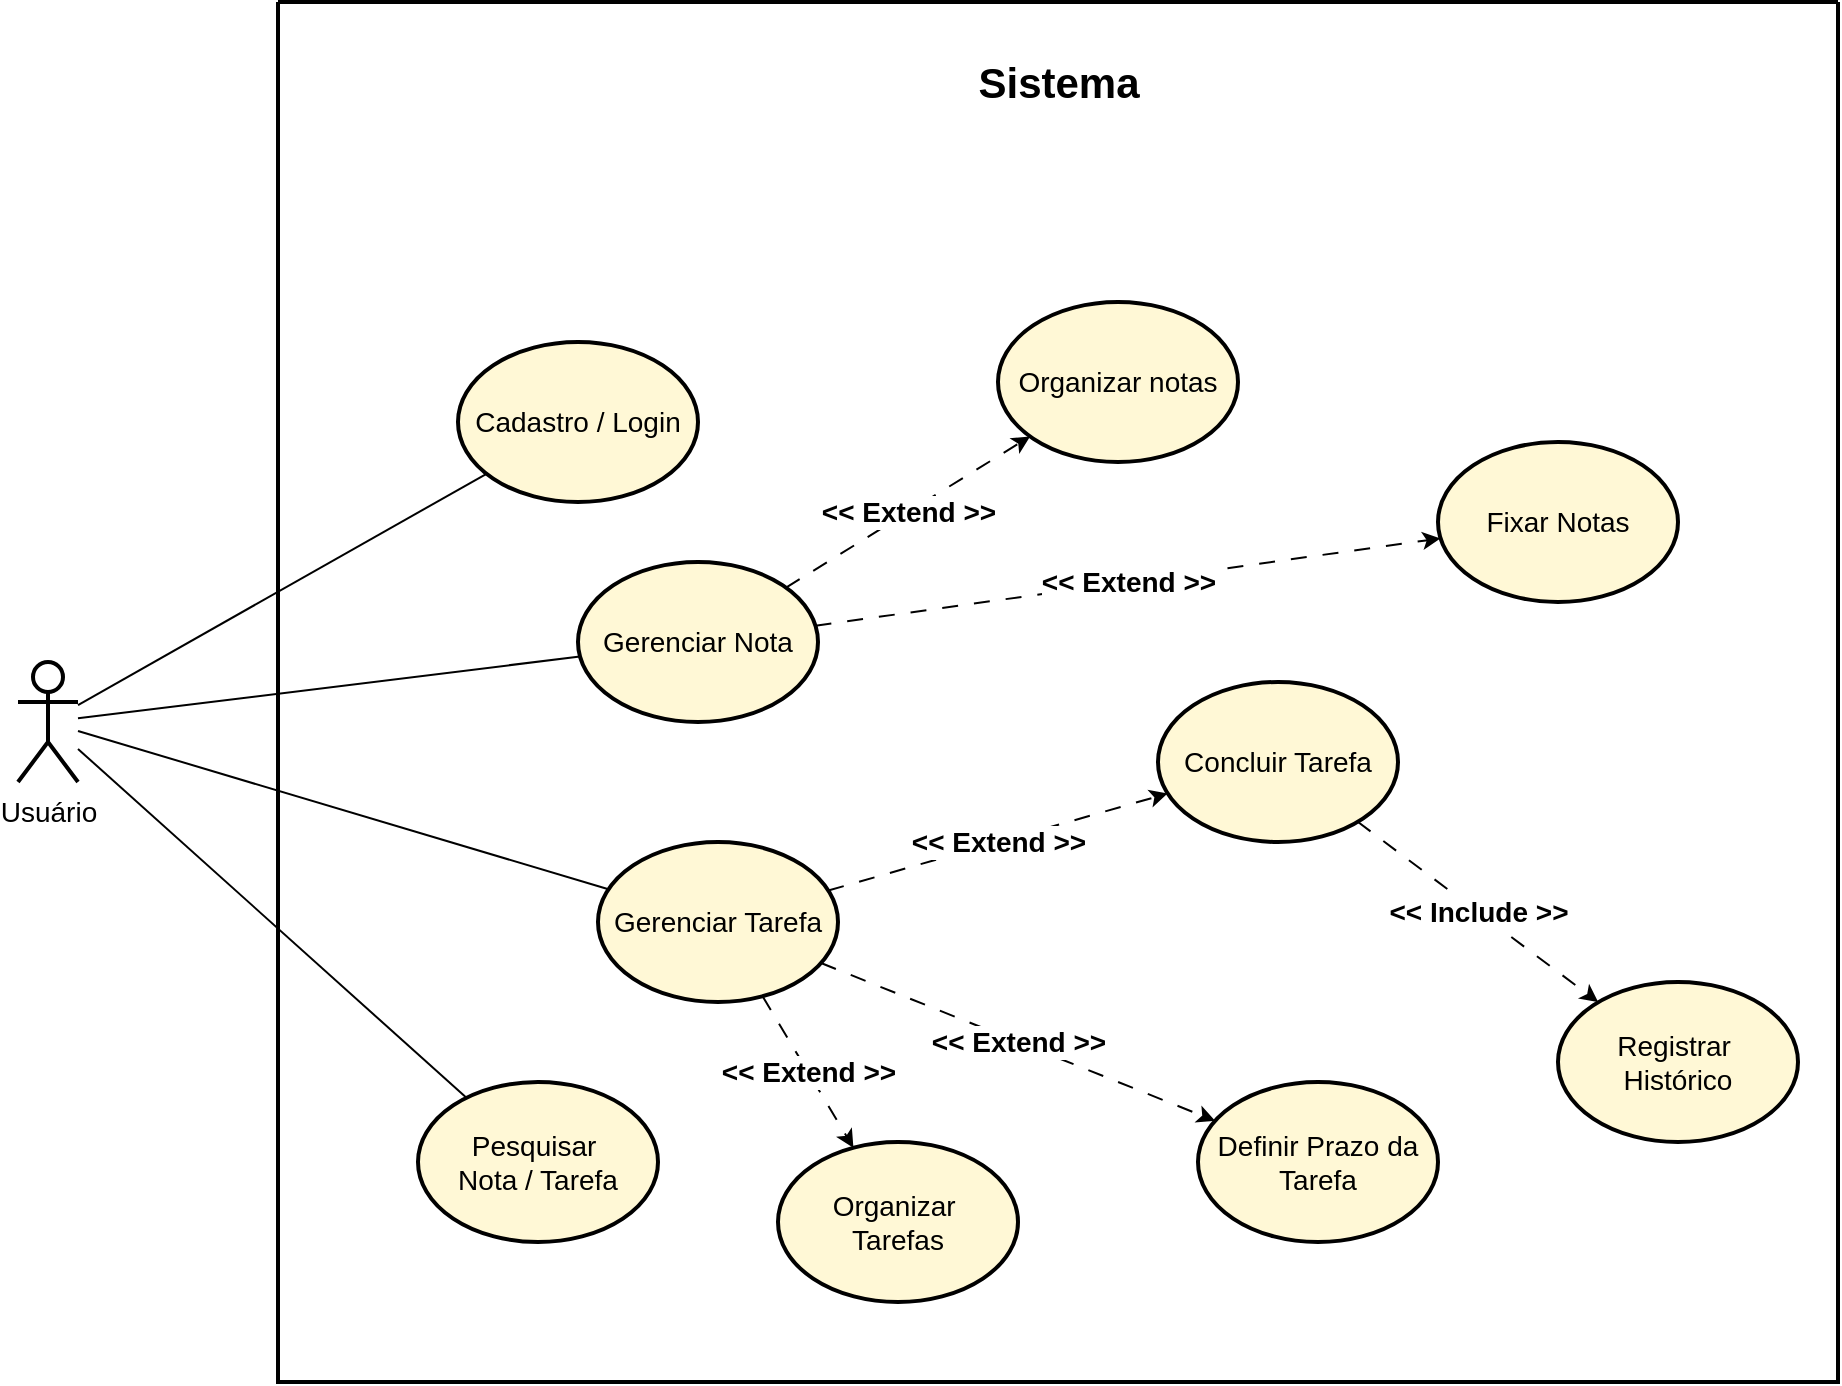 <mxfile version="28.2.3">
  <diagram name="Página-1" id="g8GATzoZ3PU2PJkQY573">
    <mxGraphModel dx="2253" dy="743" grid="1" gridSize="10" guides="1" tooltips="1" connect="1" arrows="1" fold="1" page="1" pageScale="1" pageWidth="827" pageHeight="1169" math="0" shadow="0" adaptiveColors="simple">
      <root>
        <mxCell id="0" />
        <mxCell id="1" parent="0" />
        <mxCell id="KAtS_63pX_l5U38s632_-17" style="rounded=0;orthogonalLoop=1;jettySize=auto;html=1;endArrow=none;endFill=0;strokeWidth=1;fontSize=14;" edge="1" parent="1" source="KAtS_63pX_l5U38s632_-1" target="KAtS_63pX_l5U38s632_-15">
          <mxGeometry relative="1" as="geometry" />
        </mxCell>
        <mxCell id="KAtS_63pX_l5U38s632_-1" value="Usuário" style="shape=umlActor;verticalLabelPosition=bottom;verticalAlign=top;html=1;outlineConnect=0;strokeWidth=2;fontSize=14;" vertex="1" parent="1">
          <mxGeometry x="-10" y="510" width="30" height="60" as="geometry" />
        </mxCell>
        <mxCell id="KAtS_63pX_l5U38s632_-2" value="" style="swimlane;startSize=0;strokeWidth=2;fontSize=14;" vertex="1" parent="1">
          <mxGeometry x="120" y="180" width="780" height="690" as="geometry">
            <mxRectangle x="60" y="70" width="50" height="40" as="alternateBounds" />
          </mxGeometry>
        </mxCell>
        <mxCell id="KAtS_63pX_l5U38s632_-40" value="&lt;font style=&quot;font-size: 14px;&quot;&gt;&lt;b&gt;&amp;lt;&amp;lt; Extend &amp;gt;&amp;gt;&lt;/b&gt;&lt;/font&gt;" style="rounded=0;orthogonalLoop=1;jettySize=auto;html=1;dashed=1;dashPattern=8 8;" edge="1" parent="KAtS_63pX_l5U38s632_-2" source="KAtS_63pX_l5U38s632_-6" target="KAtS_63pX_l5U38s632_-9">
          <mxGeometry relative="1" as="geometry" />
        </mxCell>
        <mxCell id="KAtS_63pX_l5U38s632_-6" value="Gerenciar Nota" style="ellipse;whiteSpace=wrap;html=1;strokeWidth=2;fontSize=14;fillColor=light-dark(#FFF8D6,#FFF4C3);" vertex="1" parent="KAtS_63pX_l5U38s632_-2">
          <mxGeometry x="150" y="280" width="120" height="80" as="geometry" />
        </mxCell>
        <mxCell id="KAtS_63pX_l5U38s632_-9" value="Fixar Notas" style="ellipse;whiteSpace=wrap;html=1;strokeWidth=2;fontSize=14;fillColor=light-dark(#FFF8D6,#FFF4C3);" vertex="1" parent="KAtS_63pX_l5U38s632_-2">
          <mxGeometry x="580" y="220" width="120" height="80" as="geometry" />
        </mxCell>
        <mxCell id="KAtS_63pX_l5U38s632_-34" value="&lt;b&gt;&lt;font&gt;&amp;lt;&amp;lt; Include &amp;gt;&amp;gt;&lt;/font&gt;&lt;/b&gt;" style="rounded=0;orthogonalLoop=1;jettySize=auto;html=1;dashed=1;dashPattern=8 8;strokeWidth=1;fontSize=14;" edge="1" parent="KAtS_63pX_l5U38s632_-2" source="KAtS_63pX_l5U38s632_-12" target="KAtS_63pX_l5U38s632_-30">
          <mxGeometry relative="1" as="geometry" />
        </mxCell>
        <mxCell id="KAtS_63pX_l5U38s632_-12" value="Concluir Tarefa" style="ellipse;whiteSpace=wrap;html=1;strokeWidth=2;fontSize=14;fillColor=light-dark(#FFF8D6,#FFF4C3);" vertex="1" parent="KAtS_63pX_l5U38s632_-2">
          <mxGeometry x="440" y="340" width="120" height="80" as="geometry" />
        </mxCell>
        <mxCell id="KAtS_63pX_l5U38s632_-13" value="Definir Prazo da Tarefa" style="ellipse;whiteSpace=wrap;html=1;strokeWidth=2;fontSize=14;fillColor=light-dark(#FFF8D6,#FFF4C3);" vertex="1" parent="KAtS_63pX_l5U38s632_-2">
          <mxGeometry x="460" y="540" width="120" height="80" as="geometry" />
        </mxCell>
        <mxCell id="KAtS_63pX_l5U38s632_-36" value="&lt;font style=&quot;font-size: 14px;&quot;&gt;&lt;b style=&quot;&quot;&gt;&amp;lt;&amp;lt; Extend &amp;gt;&amp;gt;&lt;/b&gt;&lt;/font&gt;" style="rounded=0;orthogonalLoop=1;jettySize=auto;html=1;dashed=1;dashPattern=8 8;" edge="1" parent="KAtS_63pX_l5U38s632_-2" source="KAtS_63pX_l5U38s632_-10" target="KAtS_63pX_l5U38s632_-13">
          <mxGeometry relative="1" as="geometry" />
        </mxCell>
        <mxCell id="KAtS_63pX_l5U38s632_-37" value="&lt;b&gt;&lt;font style=&quot;font-size: 14px;&quot;&gt;&amp;lt;&amp;lt; Extend &amp;gt;&amp;gt;&lt;/font&gt;&lt;/b&gt;" style="rounded=0;orthogonalLoop=1;jettySize=auto;html=1;dashed=1;dashPattern=8 8;" edge="1" parent="KAtS_63pX_l5U38s632_-2" source="KAtS_63pX_l5U38s632_-10" target="KAtS_63pX_l5U38s632_-12">
          <mxGeometry relative="1" as="geometry" />
        </mxCell>
        <mxCell id="KAtS_63pX_l5U38s632_-10" value="Gerenciar Tarefa" style="ellipse;whiteSpace=wrap;html=1;strokeWidth=2;fontSize=14;fillColor=light-dark(#FFF8D6,#FFF4C3);" vertex="1" parent="KAtS_63pX_l5U38s632_-2">
          <mxGeometry x="160" y="420" width="120" height="80" as="geometry" />
        </mxCell>
        <mxCell id="KAtS_63pX_l5U38s632_-29" value="&lt;b&gt;&lt;font&gt;Sistema&lt;/font&gt;&lt;/b&gt;" style="text;html=1;align=center;verticalAlign=middle;resizable=0;points=[];autosize=1;strokeColor=none;fillColor=none;strokeWidth=2;fontSize=21;" vertex="1" parent="KAtS_63pX_l5U38s632_-2">
          <mxGeometry x="340" y="20" width="100" height="40" as="geometry" />
        </mxCell>
        <mxCell id="KAtS_63pX_l5U38s632_-30" value="Registrar&amp;nbsp;&lt;div&gt;Histórico&lt;/div&gt;" style="ellipse;whiteSpace=wrap;html=1;strokeWidth=2;fontSize=14;fillColor=light-dark(#FFF8D6,#FFF4C3);" vertex="1" parent="KAtS_63pX_l5U38s632_-2">
          <mxGeometry x="640" y="490" width="120" height="80" as="geometry" />
        </mxCell>
        <mxCell id="KAtS_63pX_l5U38s632_-14" value="Organizar&amp;nbsp;&lt;div&gt;Tarefas&lt;/div&gt;" style="ellipse;whiteSpace=wrap;html=1;strokeWidth=2;fontSize=14;fillColor=light-dark(#FFF8D6,#FFF4C3);" vertex="1" parent="KAtS_63pX_l5U38s632_-2">
          <mxGeometry x="250" y="570" width="120" height="80" as="geometry" />
        </mxCell>
        <mxCell id="KAtS_63pX_l5U38s632_-39" value="&lt;b&gt;&lt;font style=&quot;font-size: 14px;&quot;&gt;&amp;lt;&amp;lt; Extend &amp;gt;&amp;gt;&lt;/font&gt;&lt;/b&gt;" style="rounded=0;orthogonalLoop=1;jettySize=auto;html=1;dashed=1;dashPattern=8 8;" edge="1" parent="KAtS_63pX_l5U38s632_-2" source="KAtS_63pX_l5U38s632_-10" target="KAtS_63pX_l5U38s632_-14">
          <mxGeometry relative="1" as="geometry" />
        </mxCell>
        <mxCell id="KAtS_63pX_l5U38s632_-8" value="Organizar notas" style="ellipse;whiteSpace=wrap;html=1;strokeWidth=2;fontSize=14;fillColor=light-dark(#FFF8D6,#FFF4C3);" vertex="1" parent="KAtS_63pX_l5U38s632_-2">
          <mxGeometry x="360" y="150" width="120" height="80" as="geometry" />
        </mxCell>
        <mxCell id="KAtS_63pX_l5U38s632_-24" value="&lt;b&gt;&amp;lt;&amp;lt; Extend &amp;gt;&amp;gt;&lt;/b&gt;" style="rounded=0;orthogonalLoop=1;jettySize=auto;html=1;endArrow=classic;endFill=1;strokeWidth=1;fontSize=14;dashed=1;dashPattern=8 8;" edge="1" parent="KAtS_63pX_l5U38s632_-2" source="KAtS_63pX_l5U38s632_-6" target="KAtS_63pX_l5U38s632_-8">
          <mxGeometry relative="1" as="geometry">
            <mxPoint x="470" y="231" as="sourcePoint" />
            <mxPoint x="1155" y="200" as="targetPoint" />
          </mxGeometry>
        </mxCell>
        <mxCell id="KAtS_63pX_l5U38s632_-5" value="Cadastro / Login" style="ellipse;whiteSpace=wrap;html=1;strokeWidth=2;fontSize=14;fillColor=light-dark(#FFF8D6,#261D00);" vertex="1" parent="KAtS_63pX_l5U38s632_-2">
          <mxGeometry x="90" y="170" width="120" height="80" as="geometry" />
        </mxCell>
        <mxCell id="KAtS_63pX_l5U38s632_-15" value="Pesquisar&amp;nbsp;&lt;div&gt;Nota / Tarefa&lt;/div&gt;" style="ellipse;whiteSpace=wrap;html=1;strokeWidth=2;fontSize=14;fillColor=light-dark(#FFF8D6,#FFF4C3);" vertex="1" parent="KAtS_63pX_l5U38s632_-2">
          <mxGeometry x="70" y="540" width="120" height="80" as="geometry" />
        </mxCell>
        <mxCell id="KAtS_63pX_l5U38s632_-19" style="rounded=0;orthogonalLoop=1;jettySize=auto;html=1;endArrow=none;endFill=0;strokeWidth=1;fontSize=14;" edge="1" parent="1" source="KAtS_63pX_l5U38s632_-1" target="KAtS_63pX_l5U38s632_-10">
          <mxGeometry relative="1" as="geometry">
            <mxPoint y="445" as="sourcePoint" />
            <mxPoint x="122" y="319" as="targetPoint" />
          </mxGeometry>
        </mxCell>
        <mxCell id="KAtS_63pX_l5U38s632_-27" style="rounded=0;orthogonalLoop=1;jettySize=auto;html=1;endArrow=none;endFill=0;strokeWidth=1;fontSize=14;" edge="1" parent="1" source="KAtS_63pX_l5U38s632_-1" target="KAtS_63pX_l5U38s632_-6">
          <mxGeometry relative="1" as="geometry">
            <mxPoint x="410" y="482" as="sourcePoint" />
            <mxPoint x="889" y="220" as="targetPoint" />
          </mxGeometry>
        </mxCell>
        <mxCell id="KAtS_63pX_l5U38s632_-28" style="rounded=0;orthogonalLoop=1;jettySize=auto;html=1;endArrow=none;endFill=0;strokeWidth=1;fontSize=14;" edge="1" parent="1" source="KAtS_63pX_l5U38s632_-1" target="KAtS_63pX_l5U38s632_-5">
          <mxGeometry relative="1" as="geometry">
            <mxPoint x="160" y="534" as="sourcePoint" />
            <mxPoint x="505" y="280" as="targetPoint" />
          </mxGeometry>
        </mxCell>
      </root>
    </mxGraphModel>
  </diagram>
</mxfile>
